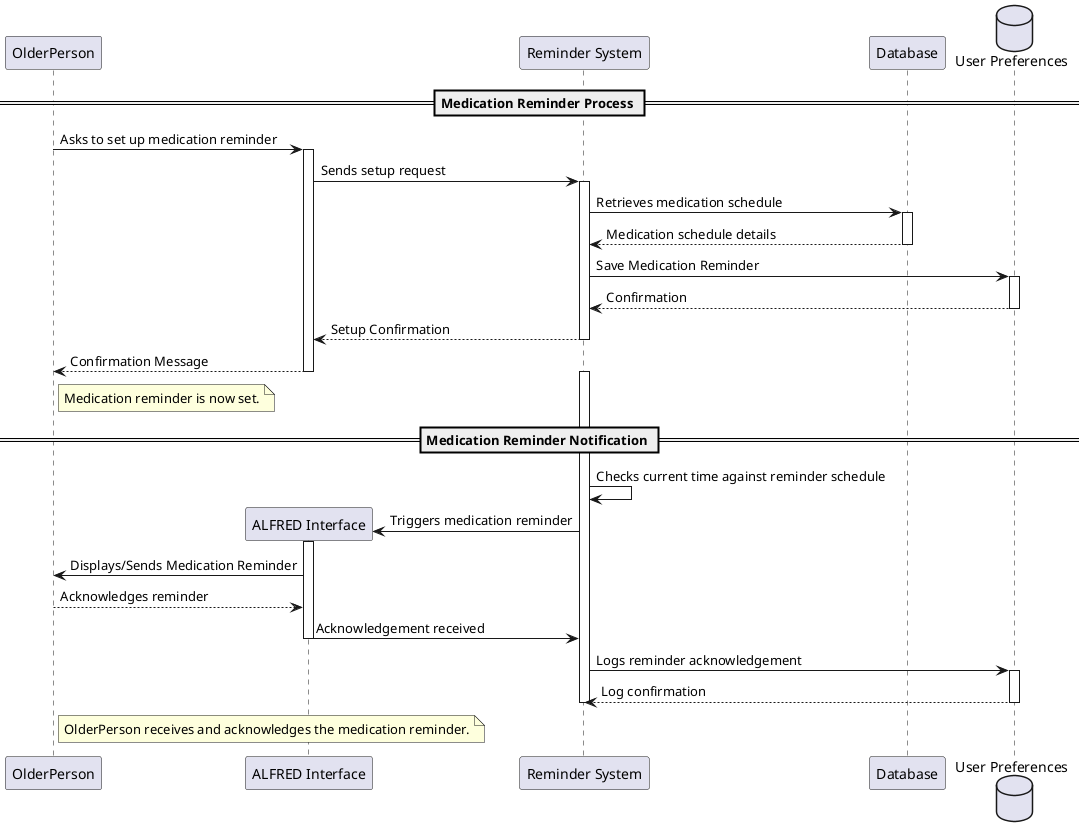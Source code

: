 @startuml
participant OlderPerson as OP
participant "ALFRED Interface" as AI
participant "Reminder System" as RS
participant "Database" as DB
database "User Preferences" as UP

== Medication Reminder Process ==

OP -> AI : Asks to set up medication reminder
activate AI

AI -> RS : Sends setup request
activate RS

RS -> DB : Retrieves medication schedule
activate DB
DB --> RS : Medication schedule details
deactivate DB

RS -> UP : Save Medication Reminder
activate UP
UP --> RS : Confirmation
deactivate UP

RS --> AI : Setup Confirmation
deactivate RS

AI --> OP : Confirmation Message
deactivate AI
note right of OP : Medication reminder is now set.

== Medication Reminder Notification ==

activate RS
RS -> RS : Checks current time against reminder schedule
RS -> AI** : Triggers medication reminder
activate AI

AI -> OP : Displays/Sends Medication Reminder
OP --> AI : Acknowledges reminder

AI -> RS : Acknowledgement received
deactivate AI

RS -> UP : Logs reminder acknowledgement
activate UP
UP --> RS : Log confirmation
deactivate UP

deactivate RS
note right of OP : OlderPerson receives and acknowledges the medication reminder.

@enduml